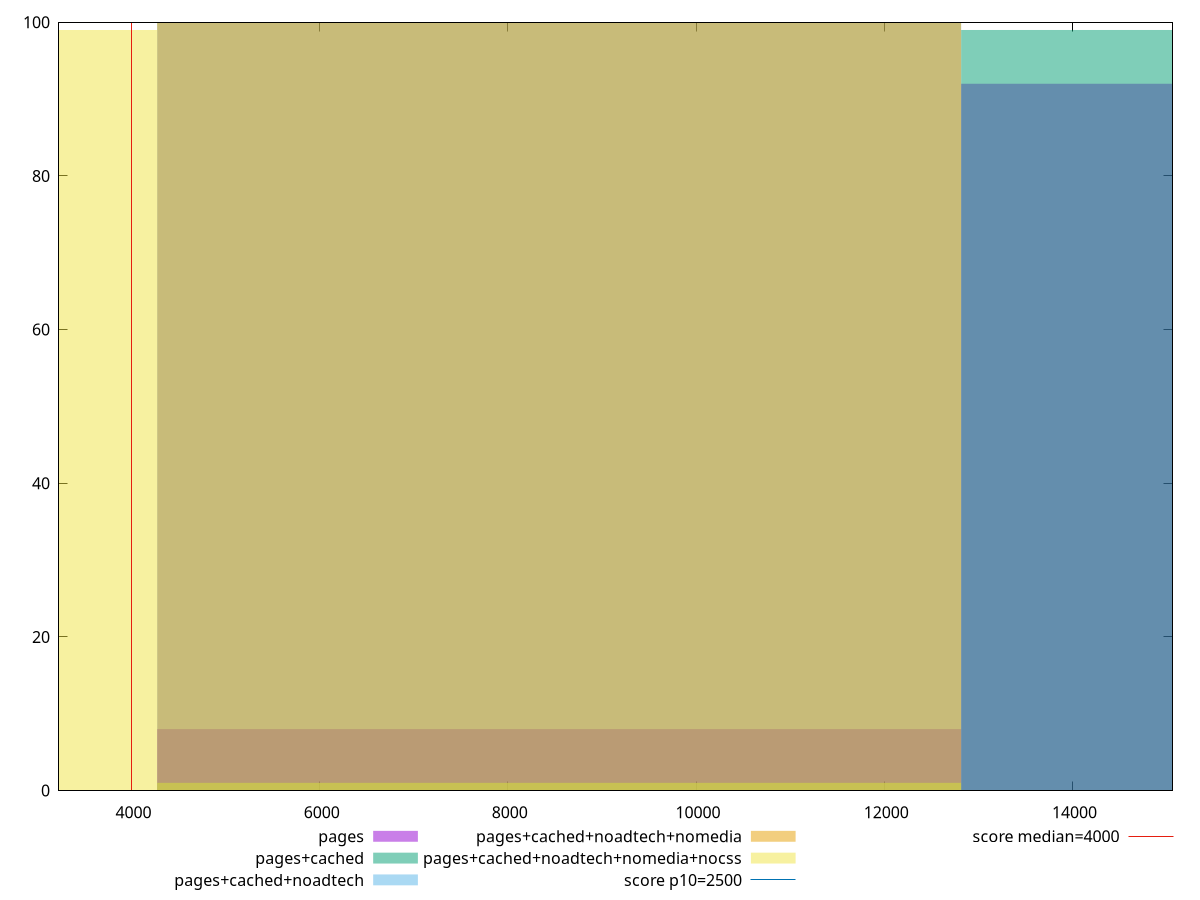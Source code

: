 reset

$pages <<EOF
17089.914537016473 92
8544.957268508237 8
EOF

$pagesCached <<EOF
8544.957268508237 1
17089.914537016473 99
EOF

$pagesCachedNoadtech <<EOF
8544.957268508237 100
EOF

$pagesCachedNoadtechNomedia <<EOF
8544.957268508237 100
EOF

$pagesCachedNoadtechNomediaNocss <<EOF
0 99
8544.957268508237 1
EOF

set key outside below
set boxwidth 8544.957268508237
set xrange [3229.3085:15064.08195]
set yrange [0:100]
set trange [0:100]
set style fill transparent solid 0.5 noborder

set parametric
set terminal svg size 640, 530 enhanced background rgb 'white'
set output "report_00018_2021-02-10T15-25-16.877Z/largest-contentful-paint/comparison/histogram/all_raw.svg"

plot $pages title "pages" with boxes, \
     $pagesCached title "pages+cached" with boxes, \
     $pagesCachedNoadtech title "pages+cached+noadtech" with boxes, \
     $pagesCachedNoadtechNomedia title "pages+cached+noadtech+nomedia" with boxes, \
     $pagesCachedNoadtechNomediaNocss title "pages+cached+noadtech+nomedia+nocss" with boxes, \
     2500,t title "score p10=2500", \
     4000,t title "score median=4000"

reset
